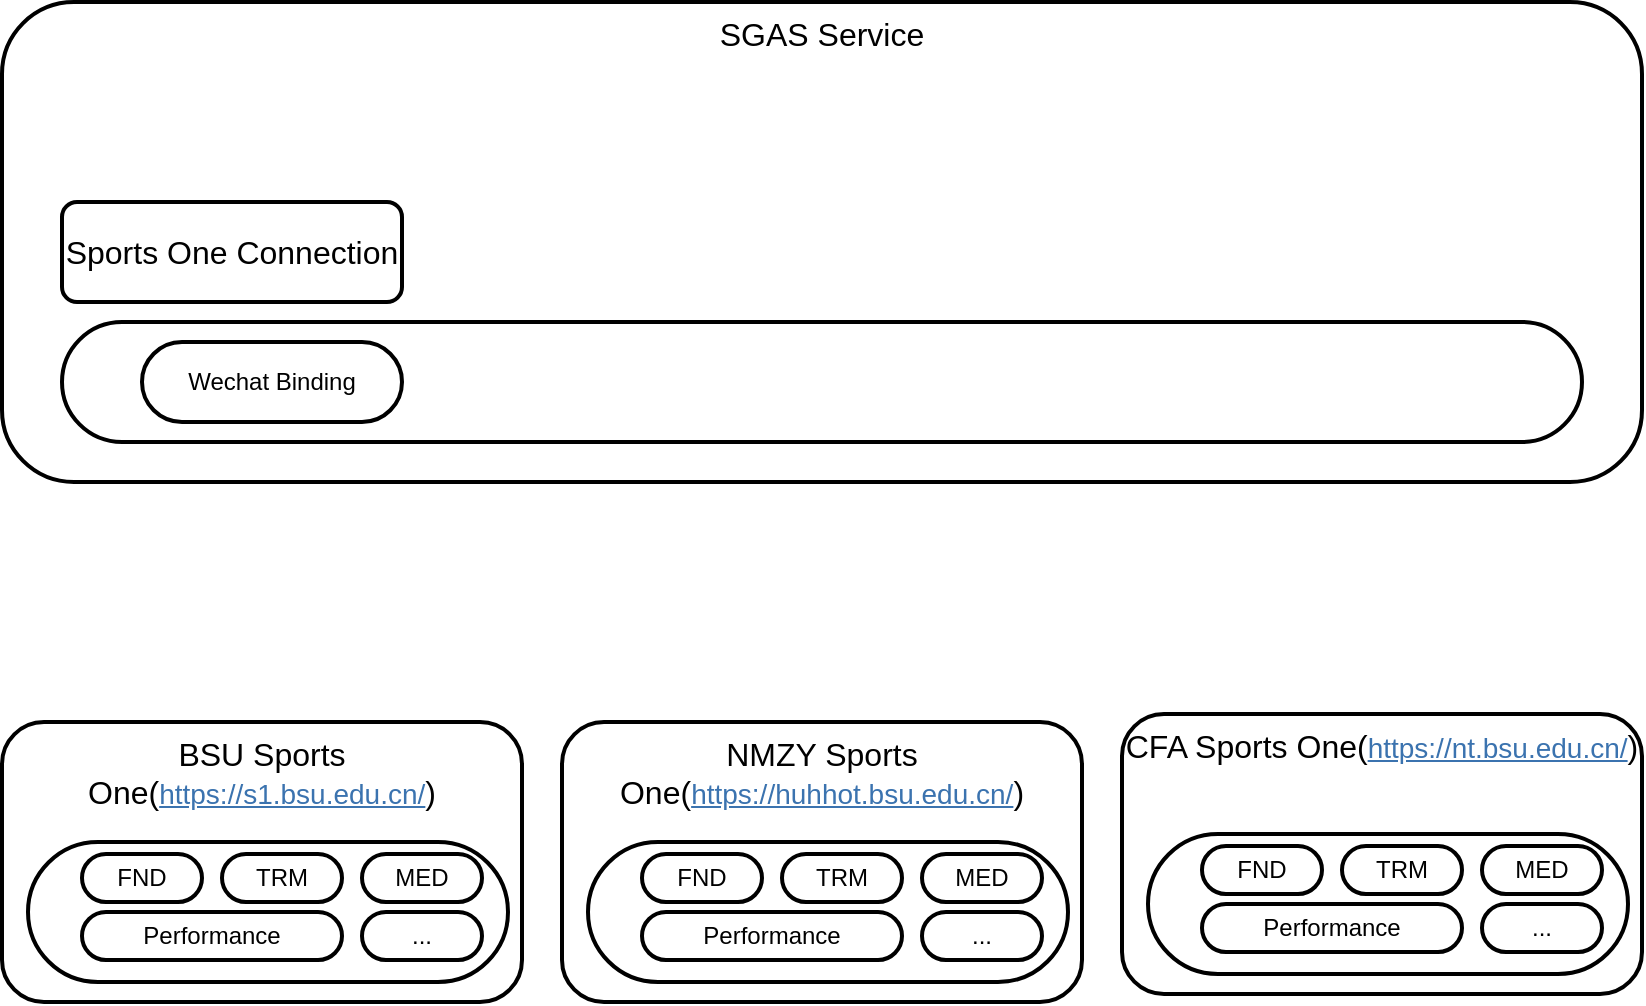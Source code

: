<mxfile version="12.2.6" type="github" pages="1">
  <diagram id="Ty7VeFaSjmbMnnNTwiSE" name="Page-1">
    <mxGraphModel dx="857" dy="514" grid="1" gridSize="10" guides="1" tooltips="1" connect="1" arrows="1" fold="1" page="1" pageScale="1" pageWidth="827" pageHeight="1169" math="0" shadow="0">
      <root>
        <mxCell id="0"/>
        <mxCell id="1" parent="0"/>
        <mxCell id="rK1L7pS0zqMWwbK4X8Iv-1" value="BSU Sports One(&lt;a href=&quot;https://s1.bsu.edu.cn/&quot; class=&quot;external-link&quot; style=&quot;color: rgb(59 , 115 , 175) ; font-family: , , &amp;#34;segoe ui&amp;#34; , &amp;#34;roboto&amp;#34; , &amp;#34;oxygen&amp;#34; , &amp;#34;ubuntu&amp;#34; , &amp;#34;fira sans&amp;#34; , &amp;#34;droid sans&amp;#34; , &amp;#34;helvetica neue&amp;#34; , sans-serif ; font-size: 14px ; text-align: left ; background-color: rgb(255 , 255 , 255)&quot;&gt;https://s1.bsu.edu.cn/&lt;/a&gt;)" style="rounded=1;whiteSpace=wrap;html=1;verticalAlign=top;strokeWidth=2;fontSize=16;" vertex="1" parent="1">
          <mxGeometry x="80" y="410" width="260" height="140" as="geometry"/>
        </mxCell>
        <mxCell id="rK1L7pS0zqMWwbK4X8Iv-6" value="" style="rounded=1;whiteSpace=wrap;html=1;strokeWidth=2;arcSize=50;fontSize=16;" vertex="1" parent="1">
          <mxGeometry x="93" y="470" width="240" height="70" as="geometry"/>
        </mxCell>
        <mxCell id="rK1L7pS0zqMWwbK4X8Iv-2" value="FND" style="rounded=1;whiteSpace=wrap;html=1;strokeWidth=2;arcSize=50;" vertex="1" parent="1">
          <mxGeometry x="120" y="476" width="60" height="24" as="geometry"/>
        </mxCell>
        <mxCell id="rK1L7pS0zqMWwbK4X8Iv-7" value="TRM" style="rounded=1;whiteSpace=wrap;html=1;strokeWidth=2;arcSize=50;" vertex="1" parent="1">
          <mxGeometry x="190" y="476" width="60" height="24" as="geometry"/>
        </mxCell>
        <mxCell id="rK1L7pS0zqMWwbK4X8Iv-8" value="MED" style="rounded=1;whiteSpace=wrap;html=1;strokeWidth=2;arcSize=50;" vertex="1" parent="1">
          <mxGeometry x="260" y="476" width="60" height="24" as="geometry"/>
        </mxCell>
        <mxCell id="rK1L7pS0zqMWwbK4X8Iv-9" value="Performance" style="rounded=1;whiteSpace=wrap;html=1;strokeWidth=2;arcSize=50;" vertex="1" parent="1">
          <mxGeometry x="120" y="505" width="130" height="24" as="geometry"/>
        </mxCell>
        <mxCell id="rK1L7pS0zqMWwbK4X8Iv-10" value="..." style="rounded=1;whiteSpace=wrap;html=1;strokeWidth=2;arcSize=50;" vertex="1" parent="1">
          <mxGeometry x="260" y="505" width="60" height="24" as="geometry"/>
        </mxCell>
        <mxCell id="rK1L7pS0zqMWwbK4X8Iv-11" value="NMZY Sports One(&lt;a href=&quot;https://huhhot.bsu.edu.cn/&quot; class=&quot;external-link&quot; style=&quot;color: rgb(59 , 115 , 175) ; font-family: , , &amp;#34;segoe ui&amp;#34; , &amp;#34;roboto&amp;#34; , &amp;#34;oxygen&amp;#34; , &amp;#34;ubuntu&amp;#34; , &amp;#34;fira sans&amp;#34; , &amp;#34;droid sans&amp;#34; , &amp;#34;helvetica neue&amp;#34; , sans-serif ; font-size: 14px ; text-align: left ; background-color: rgb(255 , 255 , 255)&quot;&gt;https://huhhot.bsu.edu.cn/&lt;/a&gt;)" style="rounded=1;whiteSpace=wrap;html=1;verticalAlign=top;strokeWidth=2;fontSize=16;" vertex="1" parent="1">
          <mxGeometry x="360" y="410" width="260" height="140" as="geometry"/>
        </mxCell>
        <mxCell id="rK1L7pS0zqMWwbK4X8Iv-12" value="" style="rounded=1;whiteSpace=wrap;html=1;strokeWidth=2;arcSize=50;fontSize=16;" vertex="1" parent="1">
          <mxGeometry x="373" y="470" width="240" height="70" as="geometry"/>
        </mxCell>
        <mxCell id="rK1L7pS0zqMWwbK4X8Iv-13" value="FND" style="rounded=1;whiteSpace=wrap;html=1;strokeWidth=2;arcSize=50;" vertex="1" parent="1">
          <mxGeometry x="400" y="476" width="60" height="24" as="geometry"/>
        </mxCell>
        <mxCell id="rK1L7pS0zqMWwbK4X8Iv-14" value="TRM" style="rounded=1;whiteSpace=wrap;html=1;strokeWidth=2;arcSize=50;" vertex="1" parent="1">
          <mxGeometry x="470" y="476" width="60" height="24" as="geometry"/>
        </mxCell>
        <mxCell id="rK1L7pS0zqMWwbK4X8Iv-15" value="MED" style="rounded=1;whiteSpace=wrap;html=1;strokeWidth=2;arcSize=50;" vertex="1" parent="1">
          <mxGeometry x="540" y="476" width="60" height="24" as="geometry"/>
        </mxCell>
        <mxCell id="rK1L7pS0zqMWwbK4X8Iv-16" value="Performance" style="rounded=1;whiteSpace=wrap;html=1;strokeWidth=2;arcSize=50;" vertex="1" parent="1">
          <mxGeometry x="400" y="505" width="130" height="24" as="geometry"/>
        </mxCell>
        <mxCell id="rK1L7pS0zqMWwbK4X8Iv-17" value="..." style="rounded=1;whiteSpace=wrap;html=1;strokeWidth=2;arcSize=50;" vertex="1" parent="1">
          <mxGeometry x="540" y="505" width="60" height="24" as="geometry"/>
        </mxCell>
        <mxCell id="rK1L7pS0zqMWwbK4X8Iv-18" value="CFA Sports One(&lt;a href=&quot;https://nt.bsu.edu.cn/&quot; class=&quot;external-link&quot; style=&quot;color: rgb(59 , 115 , 175) ; font-family: , , &amp;#34;segoe ui&amp;#34; , &amp;#34;roboto&amp;#34; , &amp;#34;oxygen&amp;#34; , &amp;#34;ubuntu&amp;#34; , &amp;#34;fira sans&amp;#34; , &amp;#34;droid sans&amp;#34; , &amp;#34;helvetica neue&amp;#34; , sans-serif ; font-size: 14px ; text-align: left ; background-color: rgb(255 , 255 , 255)&quot;&gt;https://nt.bsu.edu.cn/&lt;/a&gt;)" style="rounded=1;whiteSpace=wrap;html=1;verticalAlign=top;strokeWidth=2;fontSize=16;" vertex="1" parent="1">
          <mxGeometry x="640" y="406" width="260" height="140" as="geometry"/>
        </mxCell>
        <mxCell id="rK1L7pS0zqMWwbK4X8Iv-19" value="" style="rounded=1;whiteSpace=wrap;html=1;strokeWidth=2;arcSize=50;fontSize=16;" vertex="1" parent="1">
          <mxGeometry x="653" y="466" width="240" height="70" as="geometry"/>
        </mxCell>
        <mxCell id="rK1L7pS0zqMWwbK4X8Iv-20" value="FND" style="rounded=1;whiteSpace=wrap;html=1;strokeWidth=2;arcSize=50;" vertex="1" parent="1">
          <mxGeometry x="680" y="472" width="60" height="24" as="geometry"/>
        </mxCell>
        <mxCell id="rK1L7pS0zqMWwbK4X8Iv-21" value="TRM" style="rounded=1;whiteSpace=wrap;html=1;strokeWidth=2;arcSize=50;" vertex="1" parent="1">
          <mxGeometry x="750" y="472" width="60" height="24" as="geometry"/>
        </mxCell>
        <mxCell id="rK1L7pS0zqMWwbK4X8Iv-22" value="MED" style="rounded=1;whiteSpace=wrap;html=1;strokeWidth=2;arcSize=50;" vertex="1" parent="1">
          <mxGeometry x="820" y="472" width="60" height="24" as="geometry"/>
        </mxCell>
        <mxCell id="rK1L7pS0zqMWwbK4X8Iv-23" value="Performance" style="rounded=1;whiteSpace=wrap;html=1;strokeWidth=2;arcSize=50;" vertex="1" parent="1">
          <mxGeometry x="680" y="501" width="130" height="24" as="geometry"/>
        </mxCell>
        <mxCell id="rK1L7pS0zqMWwbK4X8Iv-24" value="..." style="rounded=1;whiteSpace=wrap;html=1;strokeWidth=2;arcSize=50;" vertex="1" parent="1">
          <mxGeometry x="820" y="501" width="60" height="24" as="geometry"/>
        </mxCell>
        <mxCell id="rK1L7pS0zqMWwbK4X8Iv-25" value="SGAS Service" style="rounded=1;whiteSpace=wrap;html=1;strokeWidth=2;fontSize=16;verticalAlign=top;" vertex="1" parent="1">
          <mxGeometry x="80" y="50" width="820" height="240" as="geometry"/>
        </mxCell>
        <mxCell id="rK1L7pS0zqMWwbK4X8Iv-26" value="Sports One Connection" style="rounded=1;whiteSpace=wrap;html=1;strokeWidth=2;fontSize=16;" vertex="1" parent="1">
          <mxGeometry x="110" y="150" width="170" height="50" as="geometry"/>
        </mxCell>
        <mxCell id="rK1L7pS0zqMWwbK4X8Iv-27" value="" style="rounded=1;whiteSpace=wrap;html=1;strokeWidth=2;arcSize=50;fontSize=16;" vertex="1" parent="1">
          <mxGeometry x="110" y="210" width="760" height="60" as="geometry"/>
        </mxCell>
        <mxCell id="rK1L7pS0zqMWwbK4X8Iv-28" value="Wechat Binding" style="rounded=1;whiteSpace=wrap;html=1;strokeWidth=2;arcSize=50;" vertex="1" parent="1">
          <mxGeometry x="150" y="220" width="130" height="40" as="geometry"/>
        </mxCell>
      </root>
    </mxGraphModel>
  </diagram>
</mxfile>
